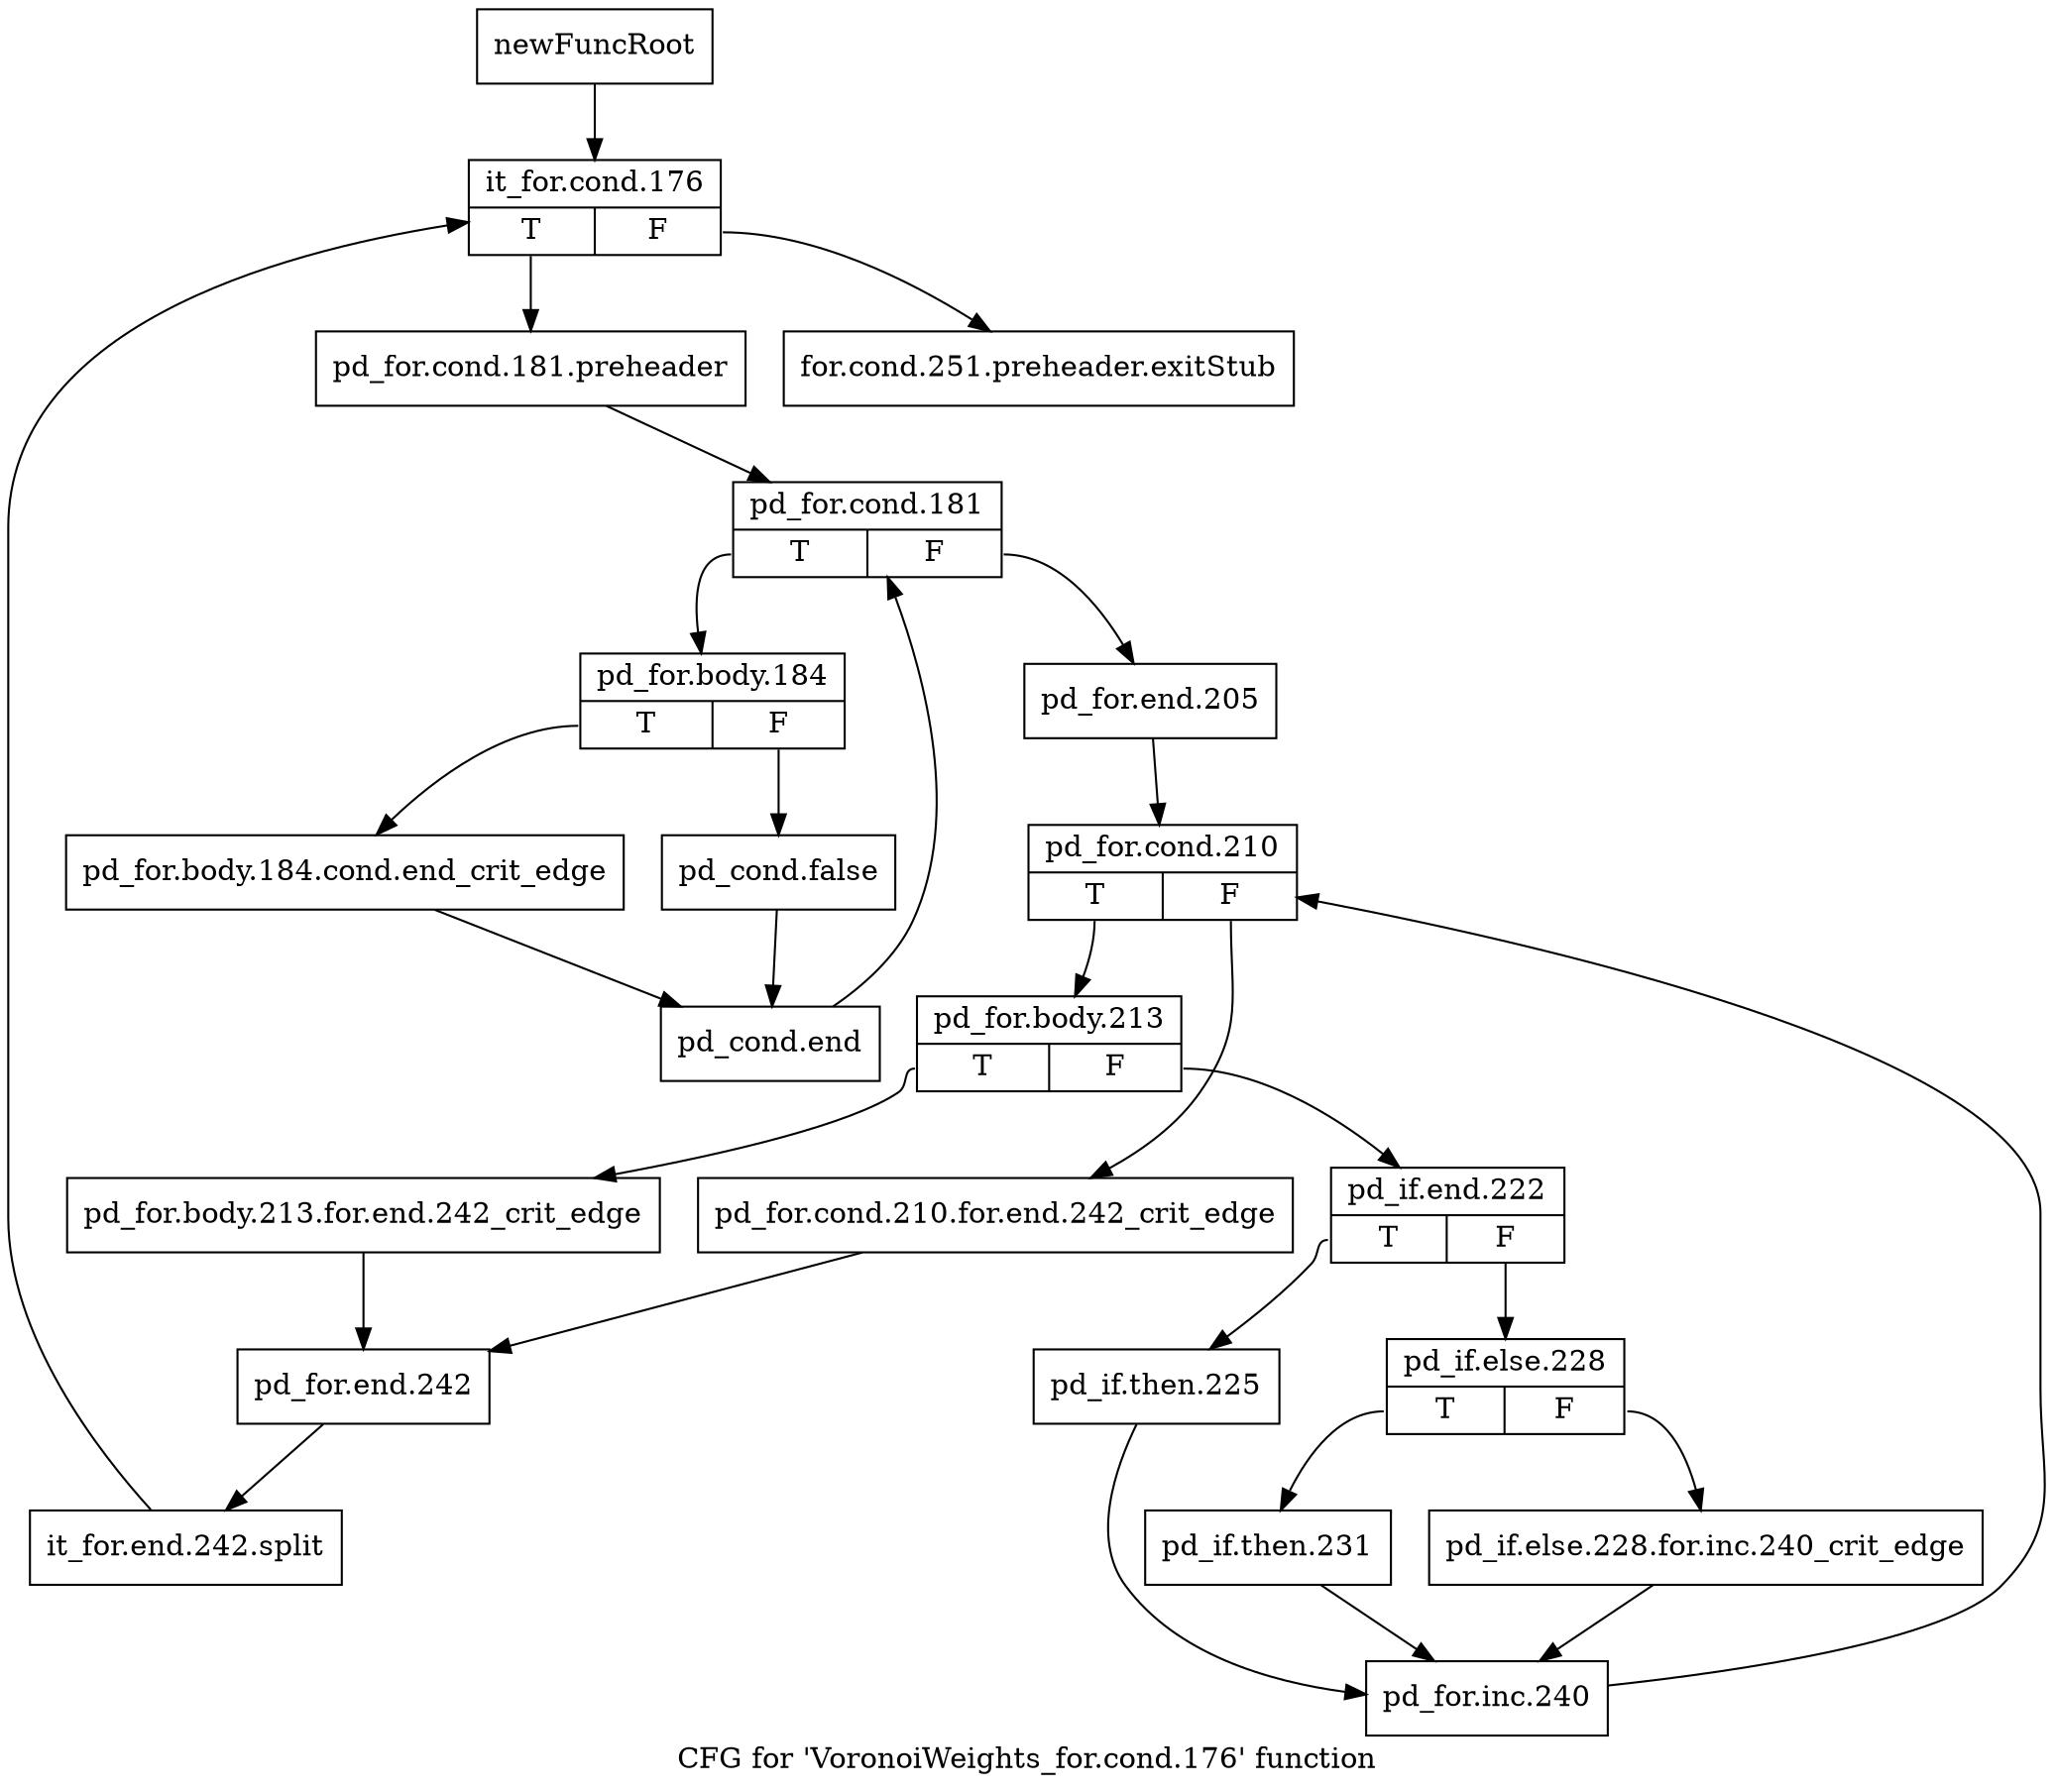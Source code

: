 digraph "CFG for 'VoronoiWeights_for.cond.176' function" {
	label="CFG for 'VoronoiWeights_for.cond.176' function";

	Node0x34f4160 [shape=record,label="{newFuncRoot}"];
	Node0x34f4160 -> Node0x34f4200;
	Node0x34f41b0 [shape=record,label="{for.cond.251.preheader.exitStub}"];
	Node0x34f4200 [shape=record,label="{it_for.cond.176|{<s0>T|<s1>F}}"];
	Node0x34f4200:s0 -> Node0x34f4250;
	Node0x34f4200:s1 -> Node0x34f41b0;
	Node0x34f4250 [shape=record,label="{pd_for.cond.181.preheader}"];
	Node0x34f4250 -> Node0x34f42a0;
	Node0x34f42a0 [shape=record,label="{pd_for.cond.181|{<s0>T|<s1>F}}"];
	Node0x34f42a0:s0 -> Node0x34f46b0;
	Node0x34f42a0:s1 -> Node0x34f42f0;
	Node0x34f42f0 [shape=record,label="{pd_for.end.205}"];
	Node0x34f42f0 -> Node0x34f4340;
	Node0x34f4340 [shape=record,label="{pd_for.cond.210|{<s0>T|<s1>F}}"];
	Node0x34f4340:s0 -> Node0x34f43e0;
	Node0x34f4340:s1 -> Node0x34f4390;
	Node0x34f4390 [shape=record,label="{pd_for.cond.210.for.end.242_crit_edge}"];
	Node0x34f4390 -> Node0x34f4660;
	Node0x34f43e0 [shape=record,label="{pd_for.body.213|{<s0>T|<s1>F}}"];
	Node0x34f43e0:s0 -> Node0x34f4610;
	Node0x34f43e0:s1 -> Node0x34f4430;
	Node0x34f4430 [shape=record,label="{pd_if.end.222|{<s0>T|<s1>F}}"];
	Node0x34f4430:s0 -> Node0x34f4570;
	Node0x34f4430:s1 -> Node0x34f4480;
	Node0x34f4480 [shape=record,label="{pd_if.else.228|{<s0>T|<s1>F}}"];
	Node0x34f4480:s0 -> Node0x34f4520;
	Node0x34f4480:s1 -> Node0x34f44d0;
	Node0x34f44d0 [shape=record,label="{pd_if.else.228.for.inc.240_crit_edge}"];
	Node0x34f44d0 -> Node0x34f45c0;
	Node0x34f4520 [shape=record,label="{pd_if.then.231}"];
	Node0x34f4520 -> Node0x34f45c0;
	Node0x34f4570 [shape=record,label="{pd_if.then.225}"];
	Node0x34f4570 -> Node0x34f45c0;
	Node0x34f45c0 [shape=record,label="{pd_for.inc.240}"];
	Node0x34f45c0 -> Node0x34f4340;
	Node0x34f4610 [shape=record,label="{pd_for.body.213.for.end.242_crit_edge}"];
	Node0x34f4610 -> Node0x34f4660;
	Node0x34f4660 [shape=record,label="{pd_for.end.242}"];
	Node0x34f4660 -> Node0x39e2870;
	Node0x39e2870 [shape=record,label="{it_for.end.242.split}"];
	Node0x39e2870 -> Node0x34f4200;
	Node0x34f46b0 [shape=record,label="{pd_for.body.184|{<s0>T|<s1>F}}"];
	Node0x34f46b0:s0 -> Node0x34f4750;
	Node0x34f46b0:s1 -> Node0x34f4700;
	Node0x34f4700 [shape=record,label="{pd_cond.false}"];
	Node0x34f4700 -> Node0x34f47a0;
	Node0x34f4750 [shape=record,label="{pd_for.body.184.cond.end_crit_edge}"];
	Node0x34f4750 -> Node0x34f47a0;
	Node0x34f47a0 [shape=record,label="{pd_cond.end}"];
	Node0x34f47a0 -> Node0x34f42a0;
}
